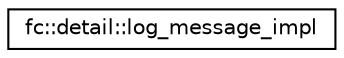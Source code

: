 digraph "Graphical Class Hierarchy"
{
  edge [fontname="Helvetica",fontsize="10",labelfontname="Helvetica",labelfontsize="10"];
  node [fontname="Helvetica",fontsize="10",shape=record];
  rankdir="LR";
  Node0 [label="fc::detail::log_message_impl",height=0.2,width=0.4,color="black", fillcolor="white", style="filled",URL="$classfc_1_1detail_1_1log__message__impl.html"];
}
